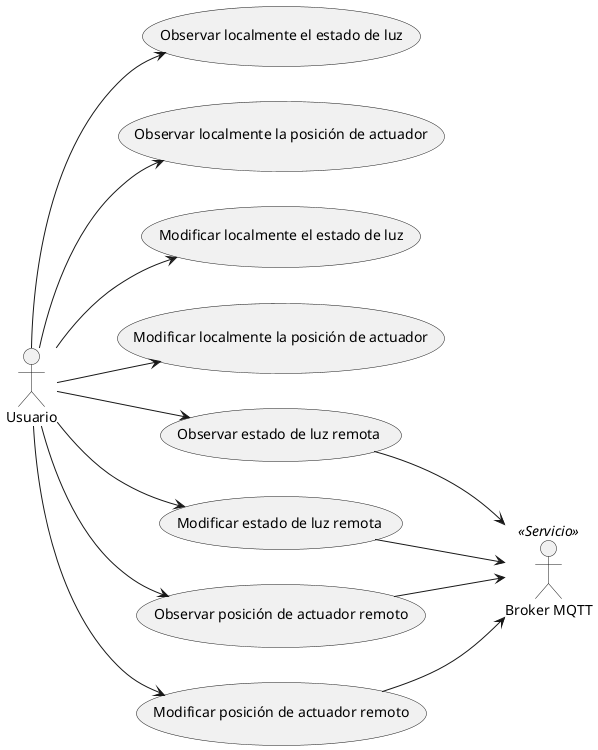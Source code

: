 @startuml
left to right direction

:Usuario: as U
:Broker MQTT: as M <<Servicio>>

(Observar localmente el estado de luz) as OLL
(Observar localmente la posición de actuador) as OPL
(Modificar localmente el estado de luz) as MLL
(Modificar localmente la posición de actuador) as MPL
(Observar estado de luz remota) as OLR
(Modificar estado de luz remota) as MLR
(Observar posición de actuador remoto) as OPR
(Modificar posición de actuador remoto) as MPR

U --> OLL
U --> OPL
U --> MLL
U --> MPL
U --> OLR
U --> MLR
U --> OPR
U --> MPR

OLR --> M
MLR --> M
OPR --> M
MPR --> M

@enduml
